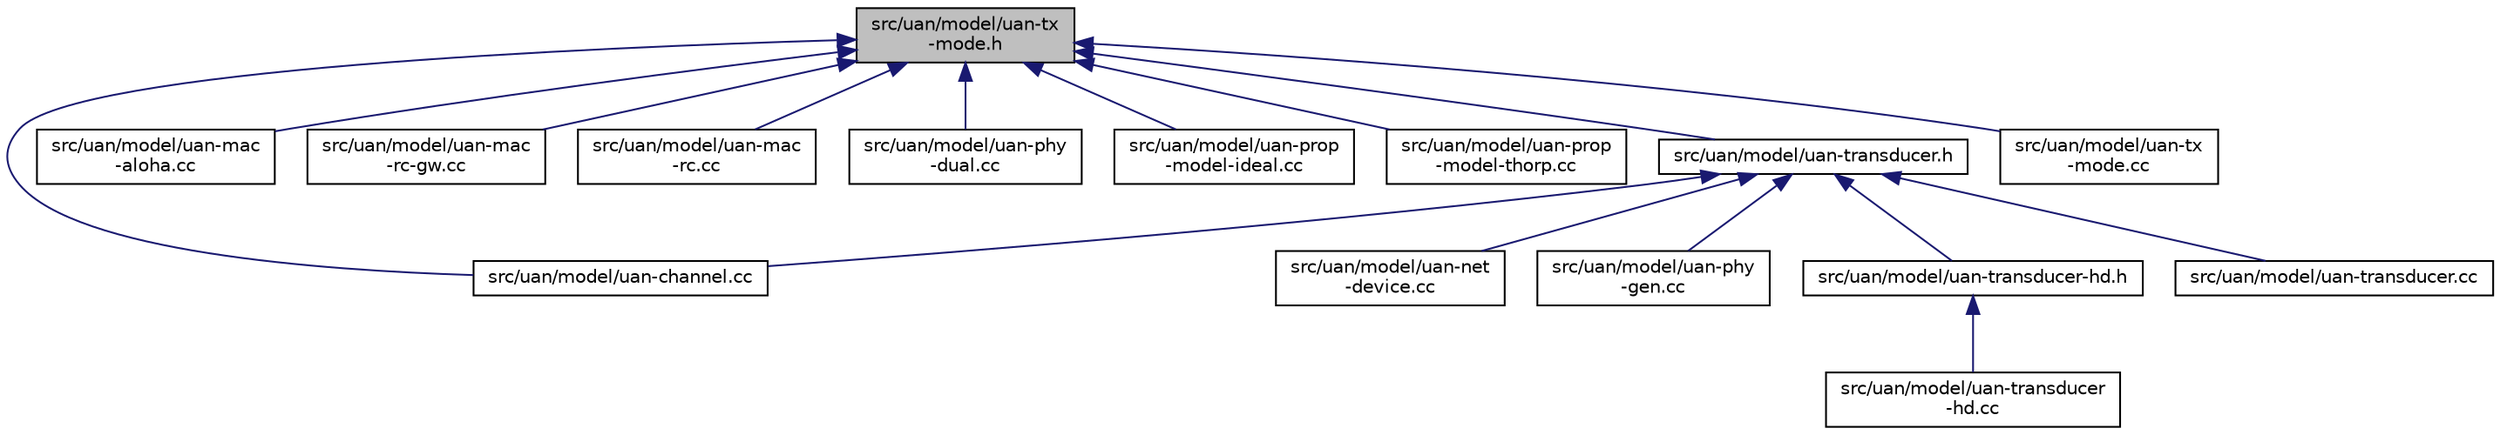 digraph "src/uan/model/uan-tx-mode.h"
{
 // LATEX_PDF_SIZE
  edge [fontname="Helvetica",fontsize="10",labelfontname="Helvetica",labelfontsize="10"];
  node [fontname="Helvetica",fontsize="10",shape=record];
  Node1 [label="src/uan/model/uan-tx\l-mode.h",height=0.2,width=0.4,color="black", fillcolor="grey75", style="filled", fontcolor="black",tooltip=" "];
  Node1 -> Node2 [dir="back",color="midnightblue",fontsize="10",style="solid",fontname="Helvetica"];
  Node2 [label="src/uan/model/uan-channel.cc",height=0.2,width=0.4,color="black", fillcolor="white", style="filled",URL="$uan-channel_8cc.html",tooltip=" "];
  Node1 -> Node3 [dir="back",color="midnightblue",fontsize="10",style="solid",fontname="Helvetica"];
  Node3 [label="src/uan/model/uan-mac\l-aloha.cc",height=0.2,width=0.4,color="black", fillcolor="white", style="filled",URL="$uan-mac-aloha_8cc.html",tooltip=" "];
  Node1 -> Node4 [dir="back",color="midnightblue",fontsize="10",style="solid",fontname="Helvetica"];
  Node4 [label="src/uan/model/uan-mac\l-rc-gw.cc",height=0.2,width=0.4,color="black", fillcolor="white", style="filled",URL="$uan-mac-rc-gw_8cc.html",tooltip=" "];
  Node1 -> Node5 [dir="back",color="midnightblue",fontsize="10",style="solid",fontname="Helvetica"];
  Node5 [label="src/uan/model/uan-mac\l-rc.cc",height=0.2,width=0.4,color="black", fillcolor="white", style="filled",URL="$uan-mac-rc_8cc.html",tooltip=" "];
  Node1 -> Node6 [dir="back",color="midnightblue",fontsize="10",style="solid",fontname="Helvetica"];
  Node6 [label="src/uan/model/uan-phy\l-dual.cc",height=0.2,width=0.4,color="black", fillcolor="white", style="filled",URL="$uan-phy-dual_8cc.html",tooltip=" "];
  Node1 -> Node7 [dir="back",color="midnightblue",fontsize="10",style="solid",fontname="Helvetica"];
  Node7 [label="src/uan/model/uan-prop\l-model-ideal.cc",height=0.2,width=0.4,color="black", fillcolor="white", style="filled",URL="$uan-prop-model-ideal_8cc.html",tooltip=" "];
  Node1 -> Node8 [dir="back",color="midnightblue",fontsize="10",style="solid",fontname="Helvetica"];
  Node8 [label="src/uan/model/uan-prop\l-model-thorp.cc",height=0.2,width=0.4,color="black", fillcolor="white", style="filled",URL="$uan-prop-model-thorp_8cc.html",tooltip=" "];
  Node1 -> Node9 [dir="back",color="midnightblue",fontsize="10",style="solid",fontname="Helvetica"];
  Node9 [label="src/uan/model/uan-transducer.h",height=0.2,width=0.4,color="black", fillcolor="white", style="filled",URL="$uan-transducer_8h.html",tooltip=" "];
  Node9 -> Node2 [dir="back",color="midnightblue",fontsize="10",style="solid",fontname="Helvetica"];
  Node9 -> Node10 [dir="back",color="midnightblue",fontsize="10",style="solid",fontname="Helvetica"];
  Node10 [label="src/uan/model/uan-net\l-device.cc",height=0.2,width=0.4,color="black", fillcolor="white", style="filled",URL="$uan-net-device_8cc.html",tooltip=" "];
  Node9 -> Node11 [dir="back",color="midnightblue",fontsize="10",style="solid",fontname="Helvetica"];
  Node11 [label="src/uan/model/uan-phy\l-gen.cc",height=0.2,width=0.4,color="black", fillcolor="white", style="filled",URL="$uan-phy-gen_8cc.html",tooltip=" "];
  Node9 -> Node12 [dir="back",color="midnightblue",fontsize="10",style="solid",fontname="Helvetica"];
  Node12 [label="src/uan/model/uan-transducer-hd.h",height=0.2,width=0.4,color="black", fillcolor="white", style="filled",URL="$uan-transducer-hd_8h.html",tooltip=" "];
  Node12 -> Node13 [dir="back",color="midnightblue",fontsize="10",style="solid",fontname="Helvetica"];
  Node13 [label="src/uan/model/uan-transducer\l-hd.cc",height=0.2,width=0.4,color="black", fillcolor="white", style="filled",URL="$uan-transducer-hd_8cc.html",tooltip=" "];
  Node9 -> Node14 [dir="back",color="midnightblue",fontsize="10",style="solid",fontname="Helvetica"];
  Node14 [label="src/uan/model/uan-transducer.cc",height=0.2,width=0.4,color="black", fillcolor="white", style="filled",URL="$uan-transducer_8cc.html",tooltip=" "];
  Node1 -> Node15 [dir="back",color="midnightblue",fontsize="10",style="solid",fontname="Helvetica"];
  Node15 [label="src/uan/model/uan-tx\l-mode.cc",height=0.2,width=0.4,color="black", fillcolor="white", style="filled",URL="$uan-tx-mode_8cc.html",tooltip=" "];
}
